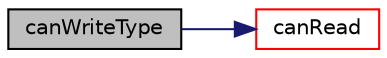 digraph "canWriteType"
{
  bgcolor="transparent";
  edge [fontname="Helvetica",fontsize="10",labelfontname="Helvetica",labelfontsize="10"];
  node [fontname="Helvetica",fontsize="10",shape=record];
  rankdir="LR";
  Node1 [label="canWriteType",height=0.2,width=0.4,color="black", fillcolor="grey75", style="filled", fontcolor="black"];
  Node1 -> Node2 [color="midnightblue",fontsize="10",style="solid",fontname="Helvetica"];
  Node2 [label="canRead",height=0.2,width=0.4,color="red",URL="$a01504.html#aa9369fb58a3d9f8c2d85f7ae0ddcb969",tooltip="Can we read this file format? "];
}
